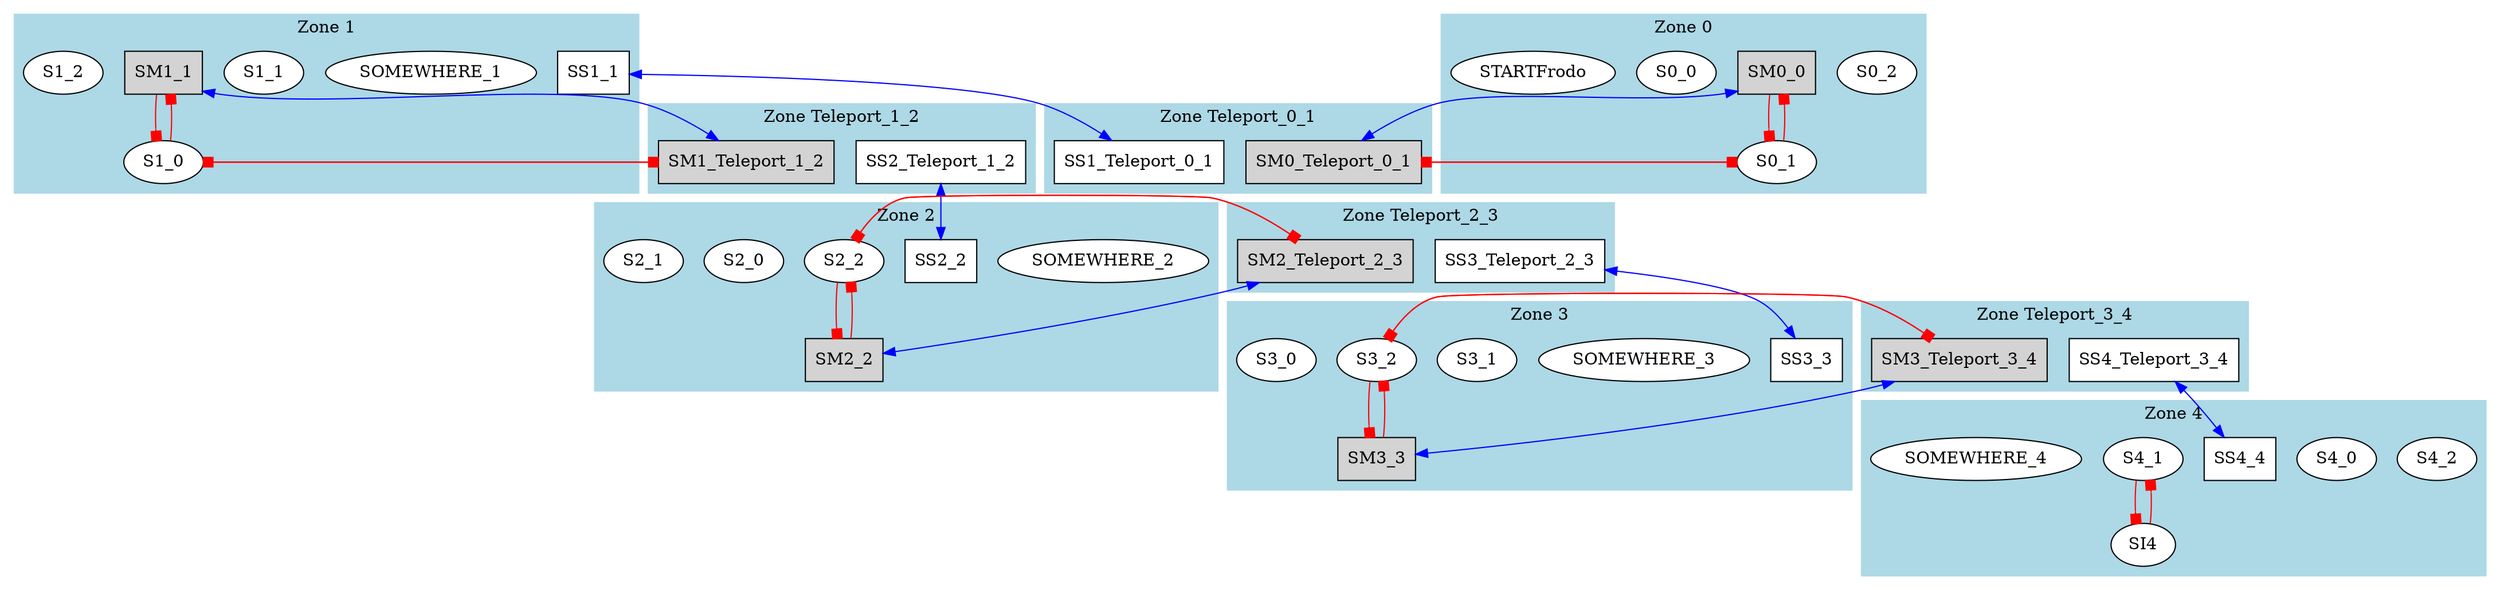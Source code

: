 digraph MiniDungeon{
  subgraph cluster_1 {
    label = "Zone 1" ;
    style=filled;
    color=lightblue;
    node [style=filled,fillcolor=white];
    SS1_1[shape=Square];
    SOMEWHERE_1;
    S1_1;
    SM1_1[shape=Square,fillcolor=lightgrey];
    S1_2;
    S1_0;
  }
  subgraph cluster_0 {
    label = "Zone 0" ;
    style=filled;
    color=lightblue;
    node [style=filled,fillcolor=white];
    S0_2;
    SM0_0[shape=Square,fillcolor=lightgrey];
    S0_0;
    S0_1;
    STARTFrodo;
  }
  subgraph cluster_Teleport_0_1 {
    label = "Zone Teleport_0_1" ;
    style=filled;
    color=lightblue;
    node [style=filled,fillcolor=white];
    SS1_Teleport_0_1[shape=Square];
    SM0_Teleport_0_1[shape=Square,fillcolor=lightgrey];
  }
  subgraph cluster_Teleport_3_4 {
    label = "Zone Teleport_3_4" ;
    style=filled;
    color=lightblue;
    node [style=filled,fillcolor=white];
    SS4_Teleport_3_4[shape=Square];
    SM3_Teleport_3_4[shape=Square,fillcolor=lightgrey];
  }
  subgraph cluster_Teleport_1_2 {
    label = "Zone Teleport_1_2" ;
    style=filled;
    color=lightblue;
    node [style=filled,fillcolor=white];
    SS2_Teleport_1_2[shape=Square];
    SM1_Teleport_1_2[shape=Square,fillcolor=lightgrey];
  }
  subgraph cluster_Teleport_2_3 {
    label = "Zone Teleport_2_3" ;
    style=filled;
    color=lightblue;
    node [style=filled,fillcolor=white];
    SS3_Teleport_2_3[shape=Square];
    SM2_Teleport_2_3[shape=Square,fillcolor=lightgrey];
  }
  subgraph cluster_4 {
    label = "Zone 4" ;
    style=filled;
    color=lightblue;
    node [style=filled,fillcolor=white];
    S4_2;
    S4_0;
    SS4_4[shape=Square];
    S4_1;
    SOMEWHERE_4;
    SI4;
  }
  subgraph cluster_3 {
    label = "Zone 3" ;
    style=filled;
    color=lightblue;
    node [style=filled,fillcolor=white];
    SS3_3[shape=Square];
    SOMEWHERE_3;
    S3_1;
    S3_2;
    S3_0;
    SM3_3[shape=Square,fillcolor=lightgrey];
  }
  subgraph cluster_2 {
    label = "Zone 2" ;
    style=filled;
    color=lightblue;
    node [style=filled,fillcolor=white];
    SOMEWHERE_2;
    SS2_2[shape=Square];
    S2_2;
    S2_0;
    S2_1;
    SM2_2[shape=Square,fillcolor=lightgrey];
  }
  SS1_1 -> SS1_Teleport_0_1[dir=both,color=blue];
  SS3_Teleport_2_3 -> SS3_3[dir=both,color=blue];
  SS2_Teleport_1_2 -> SS2_2[dir=both,color=blue];
  SS4_Teleport_3_4 -> SS4_4[dir=both,color=blue];
  SM1_1 -> SM1_Teleport_1_2[dir=both,color=blue];
  SM0_0 -> SM0_Teleport_0_1[dir=both,color=blue];
  SM3_Teleport_3_4 -> SM3_3[dir=both,color=blue];
  SM2_Teleport_2_3 -> SM2_2[dir=both,color=blue];
  S2_2 -> SM2_Teleport_2_3[arrowhead=box,color=red];
  S2_2 -> SM2_2[arrowhead=box,color=red];
  S3_2 -> SM3_Teleport_3_4[arrowhead=box,color=red];
  S3_2 -> SM3_3[arrowhead=box,color=red];
  S4_1 -> SI4[arrowhead=box,color=red];
  SM1_1 -> S1_0[arrowhead=box,color=red];
  SM1_Teleport_1_2 -> S1_0[arrowhead=box,color=red];
  SM0_0 -> S0_1[arrowhead=box,color=red];
  SM0_Teleport_0_1 -> S0_1[arrowhead=box,color=red];
  SM3_Teleport_3_4 -> S3_2[arrowhead=box,color=red];
  SM3_3 -> S3_2[arrowhead=box,color=red];
  S0_1 -> SM0_0[arrowhead=box,color=red];
  S0_1 -> SM0_Teleport_0_1[arrowhead=box,color=red];
  S1_0 -> SM1_1[arrowhead=box,color=red];
  S1_0 -> SM1_Teleport_1_2[arrowhead=box,color=red];
  SM2_Teleport_2_3 -> S2_2[arrowhead=box,color=red];
  SM2_2 -> S2_2[arrowhead=box,color=red];
  SI4 -> S4_1[arrowhead=box,color=red];
}